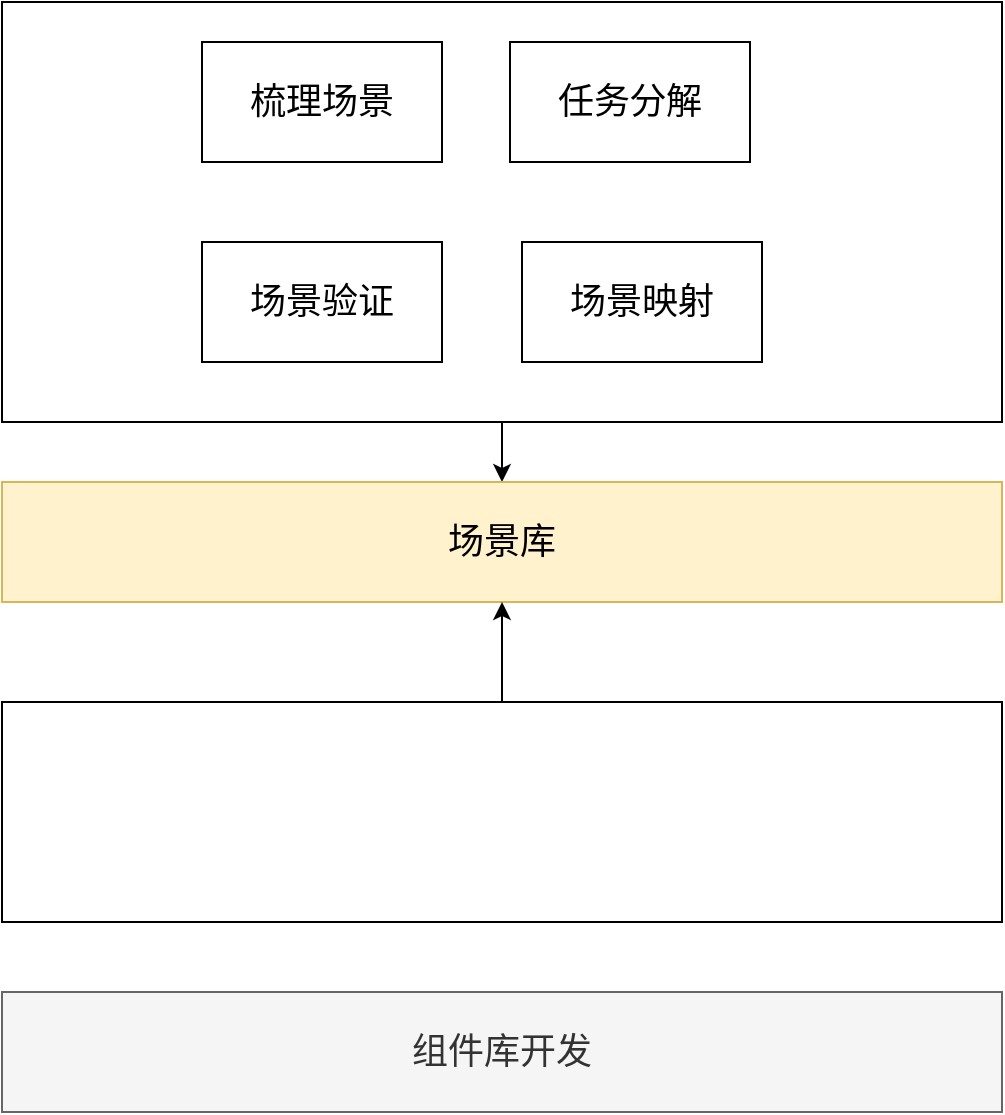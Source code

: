 <mxfile version="24.7.17">
  <diagram name="第 1 页" id="dnIFz0Vcb2_LDBf7YLh0">
    <mxGraphModel dx="984" dy="693" grid="1" gridSize="10" guides="1" tooltips="1" connect="1" arrows="1" fold="1" page="1" pageScale="1" pageWidth="827" pageHeight="1169" math="0" shadow="0">
      <root>
        <mxCell id="0" />
        <mxCell id="1" parent="0" />
        <mxCell id="ZFWEkaHRuu0Bfs18QtBD-8" style="edgeStyle=orthogonalEdgeStyle;rounded=0;orthogonalLoop=1;jettySize=auto;html=1;exitX=0.5;exitY=1;exitDx=0;exitDy=0;entryX=0.5;entryY=0;entryDx=0;entryDy=0;" edge="1" parent="1" source="ZFWEkaHRuu0Bfs18QtBD-4" target="ZFWEkaHRuu0Bfs18QtBD-1">
          <mxGeometry relative="1" as="geometry" />
        </mxCell>
        <mxCell id="ZFWEkaHRuu0Bfs18QtBD-4" value="" style="rounded=0;whiteSpace=wrap;html=1;fillColor=none;" vertex="1" parent="1">
          <mxGeometry x="160" y="60" width="500" height="210" as="geometry" />
        </mxCell>
        <mxCell id="ZFWEkaHRuu0Bfs18QtBD-1" value="&lt;font style=&quot;font-size: 18px;&quot;&gt;场景库&lt;/font&gt;" style="rounded=0;whiteSpace=wrap;html=1;fillColor=#fff2cc;strokeColor=#d6b656;" vertex="1" parent="1">
          <mxGeometry x="160" y="300" width="500" height="60" as="geometry" />
        </mxCell>
        <mxCell id="ZFWEkaHRuu0Bfs18QtBD-2" value="&lt;font style=&quot;font-size: 18px;&quot;&gt;梳理场景&lt;/font&gt;" style="rounded=0;whiteSpace=wrap;html=1;" vertex="1" parent="1">
          <mxGeometry x="260" y="80" width="120" height="60" as="geometry" />
        </mxCell>
        <mxCell id="ZFWEkaHRuu0Bfs18QtBD-3" value="&lt;font style=&quot;font-size: 18px;&quot;&gt;任务分解&lt;/font&gt;" style="rounded=0;whiteSpace=wrap;html=1;" vertex="1" parent="1">
          <mxGeometry x="414" y="80" width="120" height="60" as="geometry" />
        </mxCell>
        <mxCell id="ZFWEkaHRuu0Bfs18QtBD-9" style="edgeStyle=orthogonalEdgeStyle;rounded=0;orthogonalLoop=1;jettySize=auto;html=1;entryX=0.5;entryY=1;entryDx=0;entryDy=0;" edge="1" parent="1" source="ZFWEkaHRuu0Bfs18QtBD-5" target="ZFWEkaHRuu0Bfs18QtBD-1">
          <mxGeometry relative="1" as="geometry" />
        </mxCell>
        <mxCell id="ZFWEkaHRuu0Bfs18QtBD-5" value="" style="rounded=0;whiteSpace=wrap;html=1;fillColor=none;" vertex="1" parent="1">
          <mxGeometry x="160" y="410" width="500" height="110" as="geometry" />
        </mxCell>
        <mxCell id="ZFWEkaHRuu0Bfs18QtBD-6" value="&lt;span style=&quot;font-size: 18px;&quot;&gt;场景验证&lt;/span&gt;" style="rounded=0;whiteSpace=wrap;html=1;" vertex="1" parent="1">
          <mxGeometry x="260" y="180" width="120" height="60" as="geometry" />
        </mxCell>
        <mxCell id="ZFWEkaHRuu0Bfs18QtBD-7" value="&lt;span style=&quot;font-size: 18px;&quot;&gt;场景映射&lt;/span&gt;" style="rounded=0;whiteSpace=wrap;html=1;" vertex="1" parent="1">
          <mxGeometry x="420" y="180" width="120" height="60" as="geometry" />
        </mxCell>
        <mxCell id="ZFWEkaHRuu0Bfs18QtBD-10" value="&lt;span style=&quot;font-size: 18px;&quot;&gt;组件库开发&lt;/span&gt;" style="rounded=0;whiteSpace=wrap;html=1;fillColor=#f5f5f5;strokeColor=#666666;fontColor=#333333;" vertex="1" parent="1">
          <mxGeometry x="160" y="555" width="500" height="60" as="geometry" />
        </mxCell>
      </root>
    </mxGraphModel>
  </diagram>
</mxfile>
